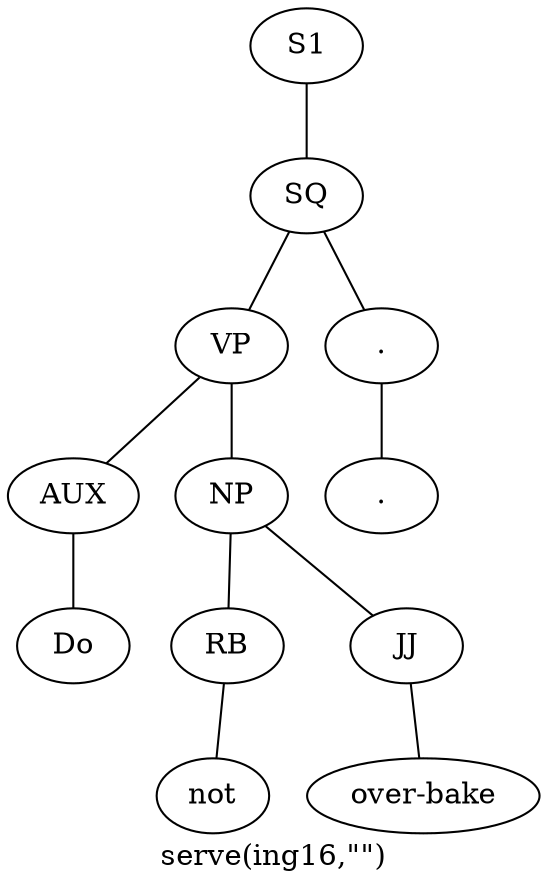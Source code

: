 graph SyntaxGraph {
	label = "serve(ing16,\"\")";
	Node0 [label="S1"];
	Node1 [label="SQ"];
	Node2 [label="VP"];
	Node3 [label="AUX"];
	Node4 [label="Do"];
	Node5 [label="NP"];
	Node6 [label="RB"];
	Node7 [label="not"];
	Node8 [label="JJ"];
	Node9 [label="over-bake"];
	Node10 [label="."];
	Node11 [label="."];

	Node0 -- Node1;
	Node1 -- Node2;
	Node1 -- Node10;
	Node2 -- Node3;
	Node2 -- Node5;
	Node3 -- Node4;
	Node5 -- Node6;
	Node5 -- Node8;
	Node6 -- Node7;
	Node8 -- Node9;
	Node10 -- Node11;
}